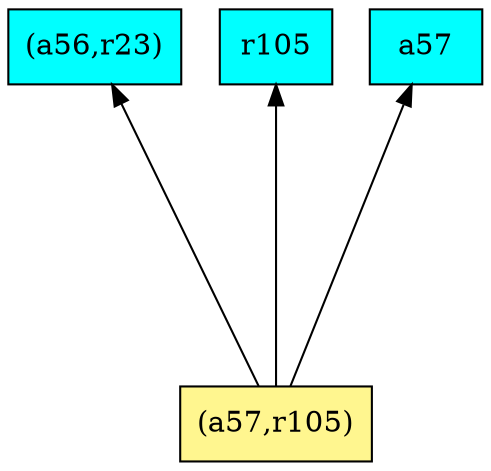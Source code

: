 digraph G {
rankdir=BT;ranksep="2.0";
"(a56,r23)" [shape=record,fillcolor=cyan,style=filled,label="{(a56,r23)}"];
"(a57,r105)" [shape=record,fillcolor=khaki1,style=filled,label="{(a57,r105)}"];
"r105" [shape=record,fillcolor=cyan,style=filled,label="{r105}"];
"a57" [shape=record,fillcolor=cyan,style=filled,label="{a57}"];
"(a57,r105)" -> "(a56,r23)"
"(a57,r105)" -> "a57"
"(a57,r105)" -> "r105"
}